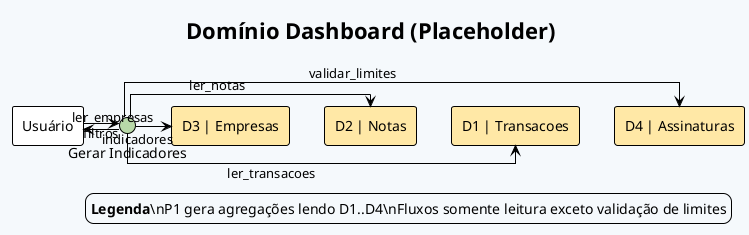 @startuml dashboard
!theme plain
skinparam backgroundColor #F5F9FC
skinparam linetype ortho

title Domínio Dashboard (Placeholder)

rectangle "Usuário" as User
circle "Gerar Indicadores" as P1 #B8D9A8

rectangle "D1 | Transacoes" as D1 #FFE8A6
rectangle "D2 | Notas" as D2 #FFE8A6
rectangle "D3 | Empresas" as D3 #FFE8A6
rectangle "D4 | Assinaturas" as D4 #FFE8A6

User -> P1 : filtros
P1 -> D1 : ler_transacoes
P1 -> D2 : ler_notas
P1 -> D3 : ler_empresas
P1 -> D4 : validar_limites
P1 -> User : indicadores

legend right
<b>Legenda</b>\nP1 gera agregações lendo D1..D4\nFluxos somente leitura exceto validação de limites
endlegend

@enduml
